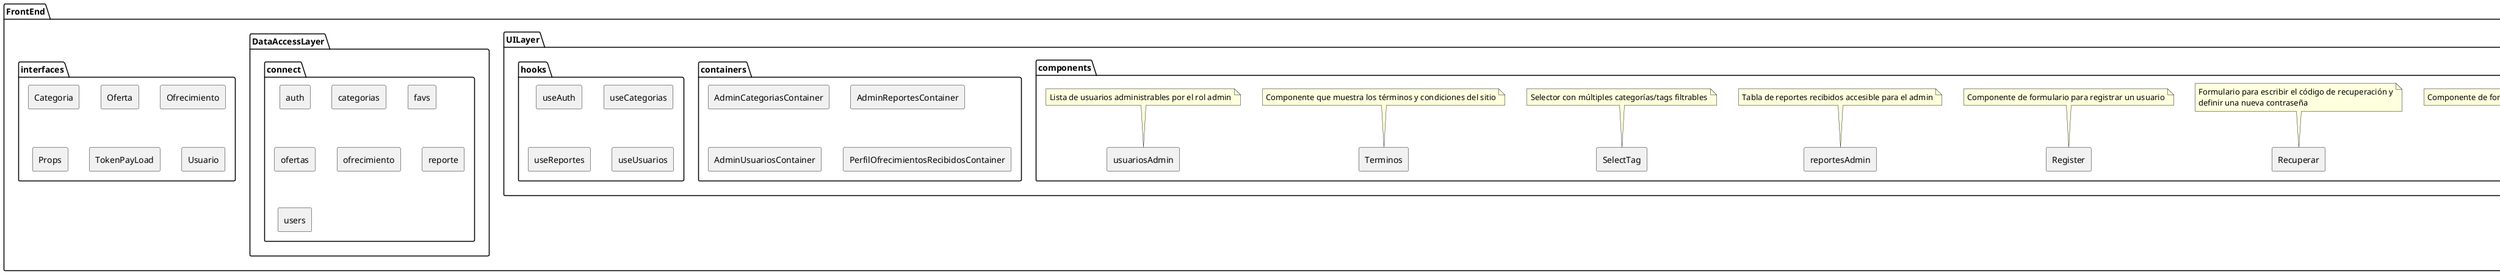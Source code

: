 @startuml diagramaDescriptivo

note as N1
  Este diagrama muestra las funciones de los componentes
end note

top to bottom direction
skinparam componentStyle rectangle
skinparam linetype ortho

package FrontEnd {

  package PagesLayer {
    package app {
      [admin]
      note top of [admin]
        Página del administrador donde se gestionan
        usuarios, reportes y categorías
      end note

      [contacto]
      note top of [contacto]
        Página de contacto con formulario para enviar mensajes
      end note

      [faq]
      note top of [faq]
        Página con preguntas frecuentes sobre el uso del sitio
      end note

      [login]
      note top of [login]
        Página de inicio de sesión para usuarios registrados
      end note

      [ofertas]
      note top of [ofertas]
        Página donde figuran las ofertas filtradas según categorias o palabras clave
      end note

      [perfil]
      note top of [perfil]
        Página de perfil de usuario donde se ven sus
        publicaciones y favoritos
      end note

      [publicacion]
      note top of [publicacion]
        Muestra los detalles completos de una oferta individual
      end note

      [publicar]
      note top of [publicar]
        Página con formulario para publicar una nueva oferta
      end note

      [recuperar]
      note top of [recuperar]
        Permite al usuario recuperar su contraseña
      end note

      [register] as appRegister
      note top of appRegister
        Formulario para crear una nueva cuenta de usuario
      end note

      [terminos]
      note top of [terminos]
        Página con los términos y condiciones del sitio
      end note

      [main]
      note top of [main]
        Página principal del sitio con la totalidad de las ofertas
      end note
    }
  }

  package UILayer {
    package components {

      [BuscarResultados]
      note top of [BuscarResultados]
        Busca los resultados basandose en las categorías o palabras clave y
        los renderiza
      end note

      [catAdmin]
      note top of [catAdmin]
        Componente visual para visualizar,agregar o eliminar
        categorías desde la vista admin
      end note

      [FAQContent]
      note top of [FAQContent]
        Bloques expandibles con las preguntas frecuentes
      end note

      [Footer]
      note top of [Footer]
        Pie de página con enlaces generales y créditos
      end note

      [Header]
      note top of [Header]
        Barra superior del sitio con navegación y buscador
      end note

      [Login]
      note top of [Login]
        Formulario de inicio de sesión para usuarios registrados
      end note

      [Main]
      note top of [Main]
        Componente principal que permite visualizar las ofertas
      end note

      [MainCard]
      note top of [MainCard]
        Tarjeta visual que muestra título, imagenes, descripción corta, categoría y fecha de publicación
      end note

      [Menu]
      note top of [Menu]
        Menú lateral desplegable con opciones de navegación
      end note

      [MiniCard]
      note top of [MiniCard]
        Tarjeta pequeña y compacta que muestra información básica de una oferta
      end note

      [modal]
      note top of [modal]
        Ventana modal reutilizable para confirmaciones
      end note

      [modalReporte]
      note top of [modalReporte]
        Modal personalizado para reportar una oferta
      end note

      [OfrecerModal]
      note top of [OfrecerModal]
        Modal personalizado para que el usuario proponga un intercambio
      end note

      [OfrecimientosRecibidos]
      note top of [OfrecimientosRecibidos]
        Componente que muestra los ofrecimientos recibidos
      end note 

      [Publicar]
      note top of [Publicar]
        Componente de formulario para publicar una nueva oferta
      end note

      [Recuperar]
      note top of [Recuperar]
        Formulario para escribir el código de recuperación y
        definir una nueva contraseña
      end note

      [Register]
      note top of [Register]
        Componente de formulario para registrar un usuario
      end note

      [reportesAdmin]
      note top of [reportesAdmin]
        Tabla de reportes recibidos accesible para el admin
      end note

      [SelectTag]
      note top of [SelectTag]
        Selector con múltiples categorías/tags filtrables
      end note

      [Terminos]
      note top of [Terminos]
        Componente que muestra los términos y condiciones del sitio
      end note

      [usuariosAdmin]
      note top of [usuariosAdmin]
        Lista de usuarios administrables por el rol admin
      end note
    }

    package containers{
            [AdminCategoriasContainer]
            [AdminReportesContainer]
            [AdminUsuariosContainer]
            [PerfilOfrecimientosRecibidosContainer]
        }

        package hooks{
            [useAuth]
            [useCategorias]
            [useReportes]
            [useUsuarios]
        }

  }

  package DataAccessLayer {
    package connect {
      [auth]
      [categorias]
      [favs]
      [ofertas] as connectOfertas
      [ofrecimiento]
      [reporte]
      [users]
    }
  }

  package interfaces {
    [Categoria]
    [Oferta]
    [Ofrecimiento]
    [Props]
    [reporte]
    [TokenPayLoad]
    [Usuario]
  }
}


@enduml
